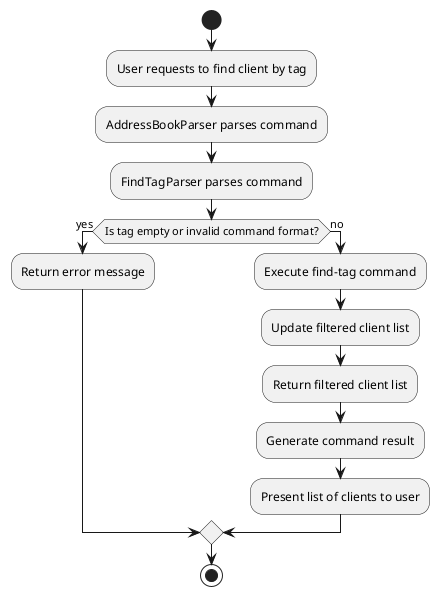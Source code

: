 @startuml

start
:User requests to find client by tag;
:AddressBookParser parses command;
:FindTagParser parses command;
if (Is tag empty or invalid command format?) then (yes)
  :Return error message;
else (no)
  :Execute find-tag command;
  :Update filtered client list;
  :Return filtered client list;
  :Generate command result;
  :Present list of clients to user;
endif
stop
@enduml
